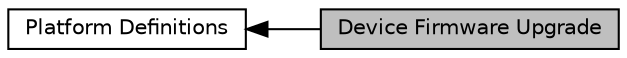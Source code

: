 digraph "Device Firmware Upgrade"
{
  edge [fontname="Helvetica",fontsize="10",labelfontname="Helvetica",labelfontsize="10"];
  node [fontname="Helvetica",fontsize="10",shape=record];
  rankdir=LR;
  Node1 [label="Platform Definitions",height=0.2,width=0.4,color="black", fillcolor="white", style="filled",URL="$group___s_d___platform___defines.html"];
  Node0 [label="Device Firmware Upgrade",height=0.2,width=0.4,color="black", fillcolor="grey75", style="filled", fontcolor="black"];
  Node1->Node0 [shape=plaintext, dir="back", style="solid"];
}
